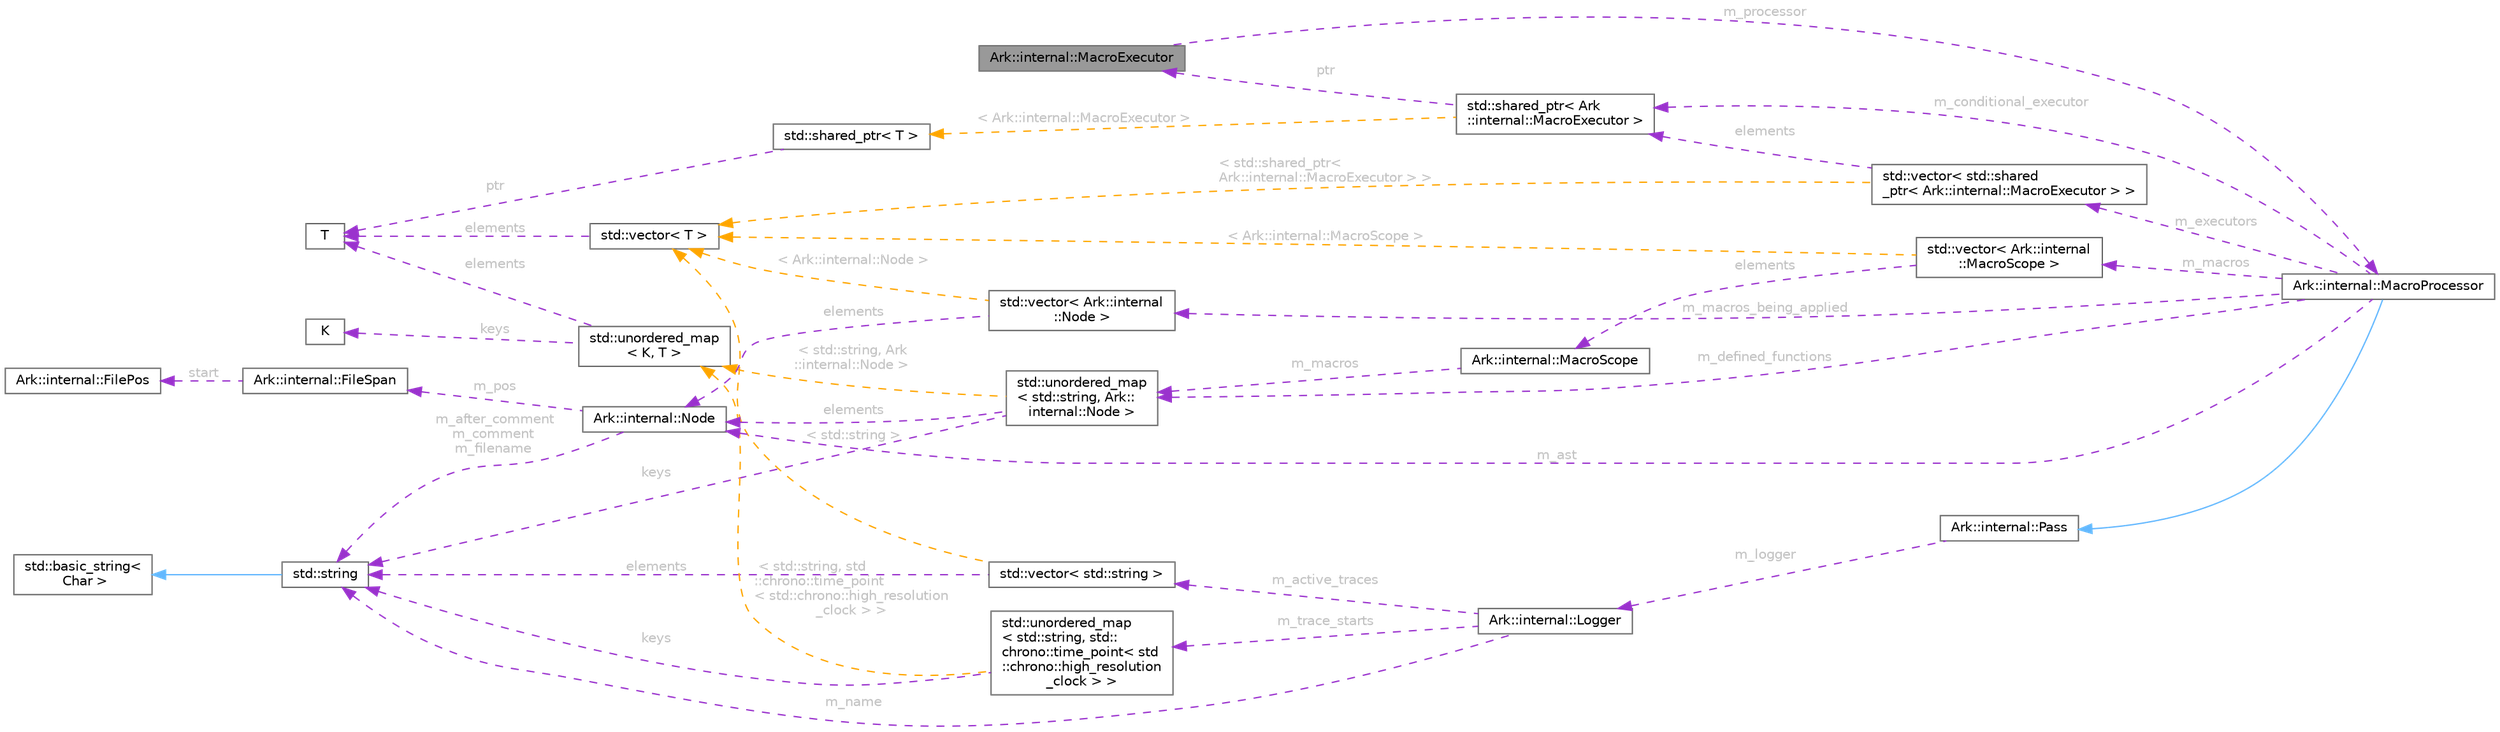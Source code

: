 digraph "Ark::internal::MacroExecutor"
{
 // INTERACTIVE_SVG=YES
 // LATEX_PDF_SIZE
  bgcolor="transparent";
  edge [fontname=Helvetica,fontsize=10,labelfontname=Helvetica,labelfontsize=10];
  node [fontname=Helvetica,fontsize=10,shape=box,height=0.2,width=0.4];
  rankdir="LR";
  Node1 [id="Node000001",label="Ark::internal::MacroExecutor",height=0.2,width=0.4,color="gray40", fillcolor="grey60", style="filled", fontcolor="black",tooltip="A class that applies macros in a Node."];
  Node2 -> Node1 [id="edge1_Node000001_Node000002",dir="back",color="darkorchid3",style="dashed",tooltip=" ",label=" m_processor",fontcolor="grey" ];
  Node2 [id="Node000002",label="Ark::internal::MacroProcessor",height=0.2,width=0.4,color="gray40", fillcolor="white", style="filled",URL="$d5/db5/classArk_1_1internal_1_1MacroProcessor.html",tooltip="The class handling the macros definitions and calls, given an AST."];
  Node3 -> Node2 [id="edge2_Node000002_Node000003",dir="back",color="steelblue1",style="solid",tooltip=" "];
  Node3 [id="Node000003",label="Ark::internal::Pass",height=0.2,width=0.4,color="gray40", fillcolor="white", style="filled",URL="$da/d7b/classArk_1_1internal_1_1Pass.html",tooltip="An interface to describe compiler passes."];
  Node4 -> Node3 [id="edge3_Node000003_Node000004",dir="back",color="darkorchid3",style="dashed",tooltip=" ",label=" m_logger",fontcolor="grey" ];
  Node4 [id="Node000004",label="Ark::internal::Logger",height=0.2,width=0.4,color="gray40", fillcolor="white", style="filled",URL="$d6/d2f/classArk_1_1internal_1_1Logger.html",tooltip=" "];
  Node5 -> Node4 [id="edge4_Node000004_Node000005",dir="back",color="darkorchid3",style="dashed",tooltip=" ",label=" m_name",fontcolor="grey" ];
  Node5 [id="Node000005",label="std::string",height=0.2,width=0.4,color="gray40", fillcolor="white", style="filled",tooltip=" "];
  Node6 -> Node5 [id="edge5_Node000005_Node000006",dir="back",color="steelblue1",style="solid",tooltip=" "];
  Node6 [id="Node000006",label="std::basic_string\<\l Char \>",height=0.2,width=0.4,color="gray40", fillcolor="white", style="filled",tooltip=" "];
  Node7 -> Node4 [id="edge6_Node000004_Node000007",dir="back",color="darkorchid3",style="dashed",tooltip=" ",label=" m_trace_starts",fontcolor="grey" ];
  Node7 [id="Node000007",label="std::unordered_map\l\< std::string, std::\lchrono::time_point\< std\l::chrono::high_resolution\l_clock \> \>",height=0.2,width=0.4,color="gray40", fillcolor="white", style="filled",tooltip=" "];
  Node5 -> Node7 [id="edge7_Node000007_Node000005",dir="back",color="darkorchid3",style="dashed",tooltip=" ",label=" keys",fontcolor="grey" ];
  Node8 -> Node7 [id="edge8_Node000007_Node000008",dir="back",color="orange",style="dashed",tooltip=" ",label=" \< std::string, std\l::chrono::time_point\l\< std::chrono::high_resolution\l_clock \> \>",fontcolor="grey" ];
  Node8 [id="Node000008",label="std::unordered_map\l\< K, T \>",height=0.2,width=0.4,color="gray40", fillcolor="white", style="filled",tooltip=" "];
  Node9 -> Node8 [id="edge9_Node000008_Node000009",dir="back",color="darkorchid3",style="dashed",tooltip=" ",label=" keys",fontcolor="grey" ];
  Node9 [id="Node000009",label="K",height=0.2,width=0.4,color="gray40", fillcolor="white", style="filled",tooltip=" "];
  Node10 -> Node8 [id="edge10_Node000008_Node000010",dir="back",color="darkorchid3",style="dashed",tooltip=" ",label=" elements",fontcolor="grey" ];
  Node10 [id="Node000010",label="T",height=0.2,width=0.4,color="gray40", fillcolor="white", style="filled",tooltip=" "];
  Node11 -> Node4 [id="edge11_Node000004_Node000011",dir="back",color="darkorchid3",style="dashed",tooltip=" ",label=" m_active_traces",fontcolor="grey" ];
  Node11 [id="Node000011",label="std::vector\< std::string \>",height=0.2,width=0.4,color="gray40", fillcolor="white", style="filled",tooltip=" "];
  Node5 -> Node11 [id="edge12_Node000011_Node000005",dir="back",color="darkorchid3",style="dashed",tooltip=" ",label=" elements",fontcolor="grey" ];
  Node12 -> Node11 [id="edge13_Node000011_Node000012",dir="back",color="orange",style="dashed",tooltip=" ",label=" \< std::string \>",fontcolor="grey" ];
  Node12 [id="Node000012",label="std::vector\< T \>",height=0.2,width=0.4,color="gray40", fillcolor="white", style="filled",tooltip=" "];
  Node10 -> Node12 [id="edge14_Node000012_Node000010",dir="back",color="darkorchid3",style="dashed",tooltip=" ",label=" elements",fontcolor="grey" ];
  Node13 -> Node2 [id="edge15_Node000002_Node000013",dir="back",color="darkorchid3",style="dashed",tooltip=" ",label=" m_ast",fontcolor="grey" ];
  Node13 [id="Node000013",label="Ark::internal::Node",height=0.2,width=0.4,color="gray40", fillcolor="white", style="filled",URL="$dc/d9e/classArk_1_1internal_1_1Node.html",tooltip="A node of an Abstract Syntax Tree for ArkScript."];
  Node14 -> Node13 [id="edge16_Node000013_Node000014",dir="back",color="darkorchid3",style="dashed",tooltip=" ",label=" m_pos",fontcolor="grey" ];
  Node14 [id="Node000014",label="Ark::internal::FileSpan",height=0.2,width=0.4,color="gray40", fillcolor="white", style="filled",URL="$dc/dda/structArk_1_1internal_1_1FileSpan.html",tooltip="Describes a span for a node/atom in a file, its start position and end position."];
  Node15 -> Node14 [id="edge17_Node000014_Node000015",dir="back",color="darkorchid3",style="dashed",tooltip=" ",label=" start",fontcolor="grey" ];
  Node15 [id="Node000015",label="Ark::internal::FilePos",height=0.2,width=0.4,color="gray40", fillcolor="white", style="filled",URL="$d7/df6/structArk_1_1internal_1_1FilePos.html",tooltip=" "];
  Node5 -> Node13 [id="edge18_Node000013_Node000005",dir="back",color="darkorchid3",style="dashed",tooltip=" ",label=" m_after_comment\nm_comment\nm_filename",fontcolor="grey" ];
  Node16 -> Node2 [id="edge19_Node000002_Node000016",dir="back",color="darkorchid3",style="dashed",tooltip=" ",label=" m_macros",fontcolor="grey" ];
  Node16 [id="Node000016",label="std::vector\< Ark::internal\l::MacroScope \>",height=0.2,width=0.4,color="gray40", fillcolor="white", style="filled",tooltip=" "];
  Node17 -> Node16 [id="edge20_Node000016_Node000017",dir="back",color="darkorchid3",style="dashed",tooltip=" ",label=" elements",fontcolor="grey" ];
  Node17 [id="Node000017",label="Ark::internal::MacroScope",height=0.2,width=0.4,color="gray40", fillcolor="white", style="filled",URL="$d6/d42/classArk_1_1internal_1_1MacroScope.html",tooltip=" "];
  Node18 -> Node17 [id="edge21_Node000017_Node000018",dir="back",color="darkorchid3",style="dashed",tooltip=" ",label=" m_macros",fontcolor="grey" ];
  Node18 [id="Node000018",label="std::unordered_map\l\< std::string, Ark::\linternal::Node \>",height=0.2,width=0.4,color="gray40", fillcolor="white", style="filled",tooltip=" "];
  Node5 -> Node18 [id="edge22_Node000018_Node000005",dir="back",color="darkorchid3",style="dashed",tooltip=" ",label=" keys",fontcolor="grey" ];
  Node13 -> Node18 [id="edge23_Node000018_Node000013",dir="back",color="darkorchid3",style="dashed",tooltip=" ",label=" elements",fontcolor="grey" ];
  Node8 -> Node18 [id="edge24_Node000018_Node000008",dir="back",color="orange",style="dashed",tooltip=" ",label=" \< std::string, Ark\l::internal::Node \>",fontcolor="grey" ];
  Node12 -> Node16 [id="edge25_Node000016_Node000012",dir="back",color="orange",style="dashed",tooltip=" ",label=" \< Ark::internal::MacroScope \>",fontcolor="grey" ];
  Node19 -> Node2 [id="edge26_Node000002_Node000019",dir="back",color="darkorchid3",style="dashed",tooltip=" ",label=" m_macros_being_applied",fontcolor="grey" ];
  Node19 [id="Node000019",label="std::vector\< Ark::internal\l::Node \>",height=0.2,width=0.4,color="gray40", fillcolor="white", style="filled",tooltip=" "];
  Node13 -> Node19 [id="edge27_Node000019_Node000013",dir="back",color="darkorchid3",style="dashed",tooltip=" ",label=" elements",fontcolor="grey" ];
  Node12 -> Node19 [id="edge28_Node000019_Node000012",dir="back",color="orange",style="dashed",tooltip=" ",label=" \< Ark::internal::Node \>",fontcolor="grey" ];
  Node20 -> Node2 [id="edge29_Node000002_Node000020",dir="back",color="darkorchid3",style="dashed",tooltip=" ",label=" m_conditional_executor",fontcolor="grey" ];
  Node20 [id="Node000020",label="std::shared_ptr\< Ark\l::internal::MacroExecutor \>",height=0.2,width=0.4,color="gray40", fillcolor="white", style="filled",tooltip=" "];
  Node1 -> Node20 [id="edge30_Node000020_Node000001",dir="back",color="darkorchid3",style="dashed",tooltip=" ",label=" ptr",fontcolor="grey" ];
  Node21 -> Node20 [id="edge31_Node000020_Node000021",dir="back",color="orange",style="dashed",tooltip=" ",label=" \< Ark::internal::MacroExecutor \>",fontcolor="grey" ];
  Node21 [id="Node000021",label="std::shared_ptr\< T \>",height=0.2,width=0.4,color="gray40", fillcolor="white", style="filled",tooltip=" "];
  Node10 -> Node21 [id="edge32_Node000021_Node000010",dir="back",color="darkorchid3",style="dashed",tooltip=" ",label=" ptr",fontcolor="grey" ];
  Node22 -> Node2 [id="edge33_Node000002_Node000022",dir="back",color="darkorchid3",style="dashed",tooltip=" ",label=" m_executors",fontcolor="grey" ];
  Node22 [id="Node000022",label="std::vector\< std::shared\l_ptr\< Ark::internal::MacroExecutor \> \>",height=0.2,width=0.4,color="gray40", fillcolor="white", style="filled",tooltip=" "];
  Node20 -> Node22 [id="edge34_Node000022_Node000020",dir="back",color="darkorchid3",style="dashed",tooltip=" ",label=" elements",fontcolor="grey" ];
  Node12 -> Node22 [id="edge35_Node000022_Node000012",dir="back",color="orange",style="dashed",tooltip=" ",label=" \< std::shared_ptr\<\l Ark::internal::MacroExecutor \> \>",fontcolor="grey" ];
  Node18 -> Node2 [id="edge36_Node000002_Node000018",dir="back",color="darkorchid3",style="dashed",tooltip=" ",label=" m_defined_functions",fontcolor="grey" ];
}
